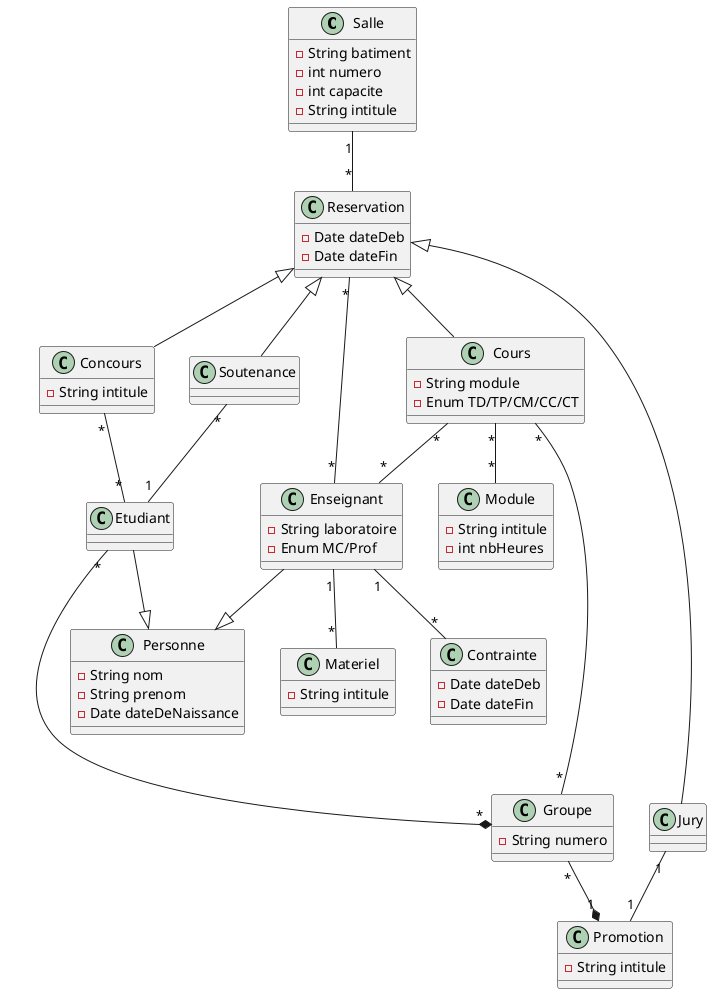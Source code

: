 @startuml

class Salle {
    -String batiment
    -int numero
    -int capacite
    -String intitule
}

class Cours {
    -String module
    -Enum TD/TP/CM/CC/CT
}

class Personne {
    -String nom
    -String prenom
    -Date dateDeNaissance
}

class Promotion {
    -String intitule
}

class Module {
    -String intitule
    -int nbHeures
}

class Materiel {
    -String intitule
}

class Contrainte {
    -Date dateDeb
    -Date dateFin
}

class Groupe {
    -String numero
}

class Etudiant

class Enseignant {
    -String laboratoire
    -Enum MC/Prof
}

class Reservation {
    -Date dateDeb
    -Date dateFin
}

class Jury

class Concours {
    -String intitule
}

Salle "1" -- "*" Reservation

Etudiant "*" --* "*" Groupe

Groupe "*" --* "1" Promotion 

Cours "*" -- "*" Enseignant

Cours "*" ---- "*" Groupe

Cours "*" -- "*" Module

Enseignant "1" -- "*" Materiel

Enseignant "1" -- "*" Contrainte

Cours -up-|> Reservation

Soutenance -up-|> Reservation

Jury -up-|> Reservation

Concours -up-|> Reservation

Etudiant --|> Personne

Enseignant --|> Personne

Concours "*" -- "*" Etudiant

Reservation "*" -- "*" Enseignant

Jury "1" -- "1" Promotion

Soutenance "*" -- "1" Etudiant

@enduml
